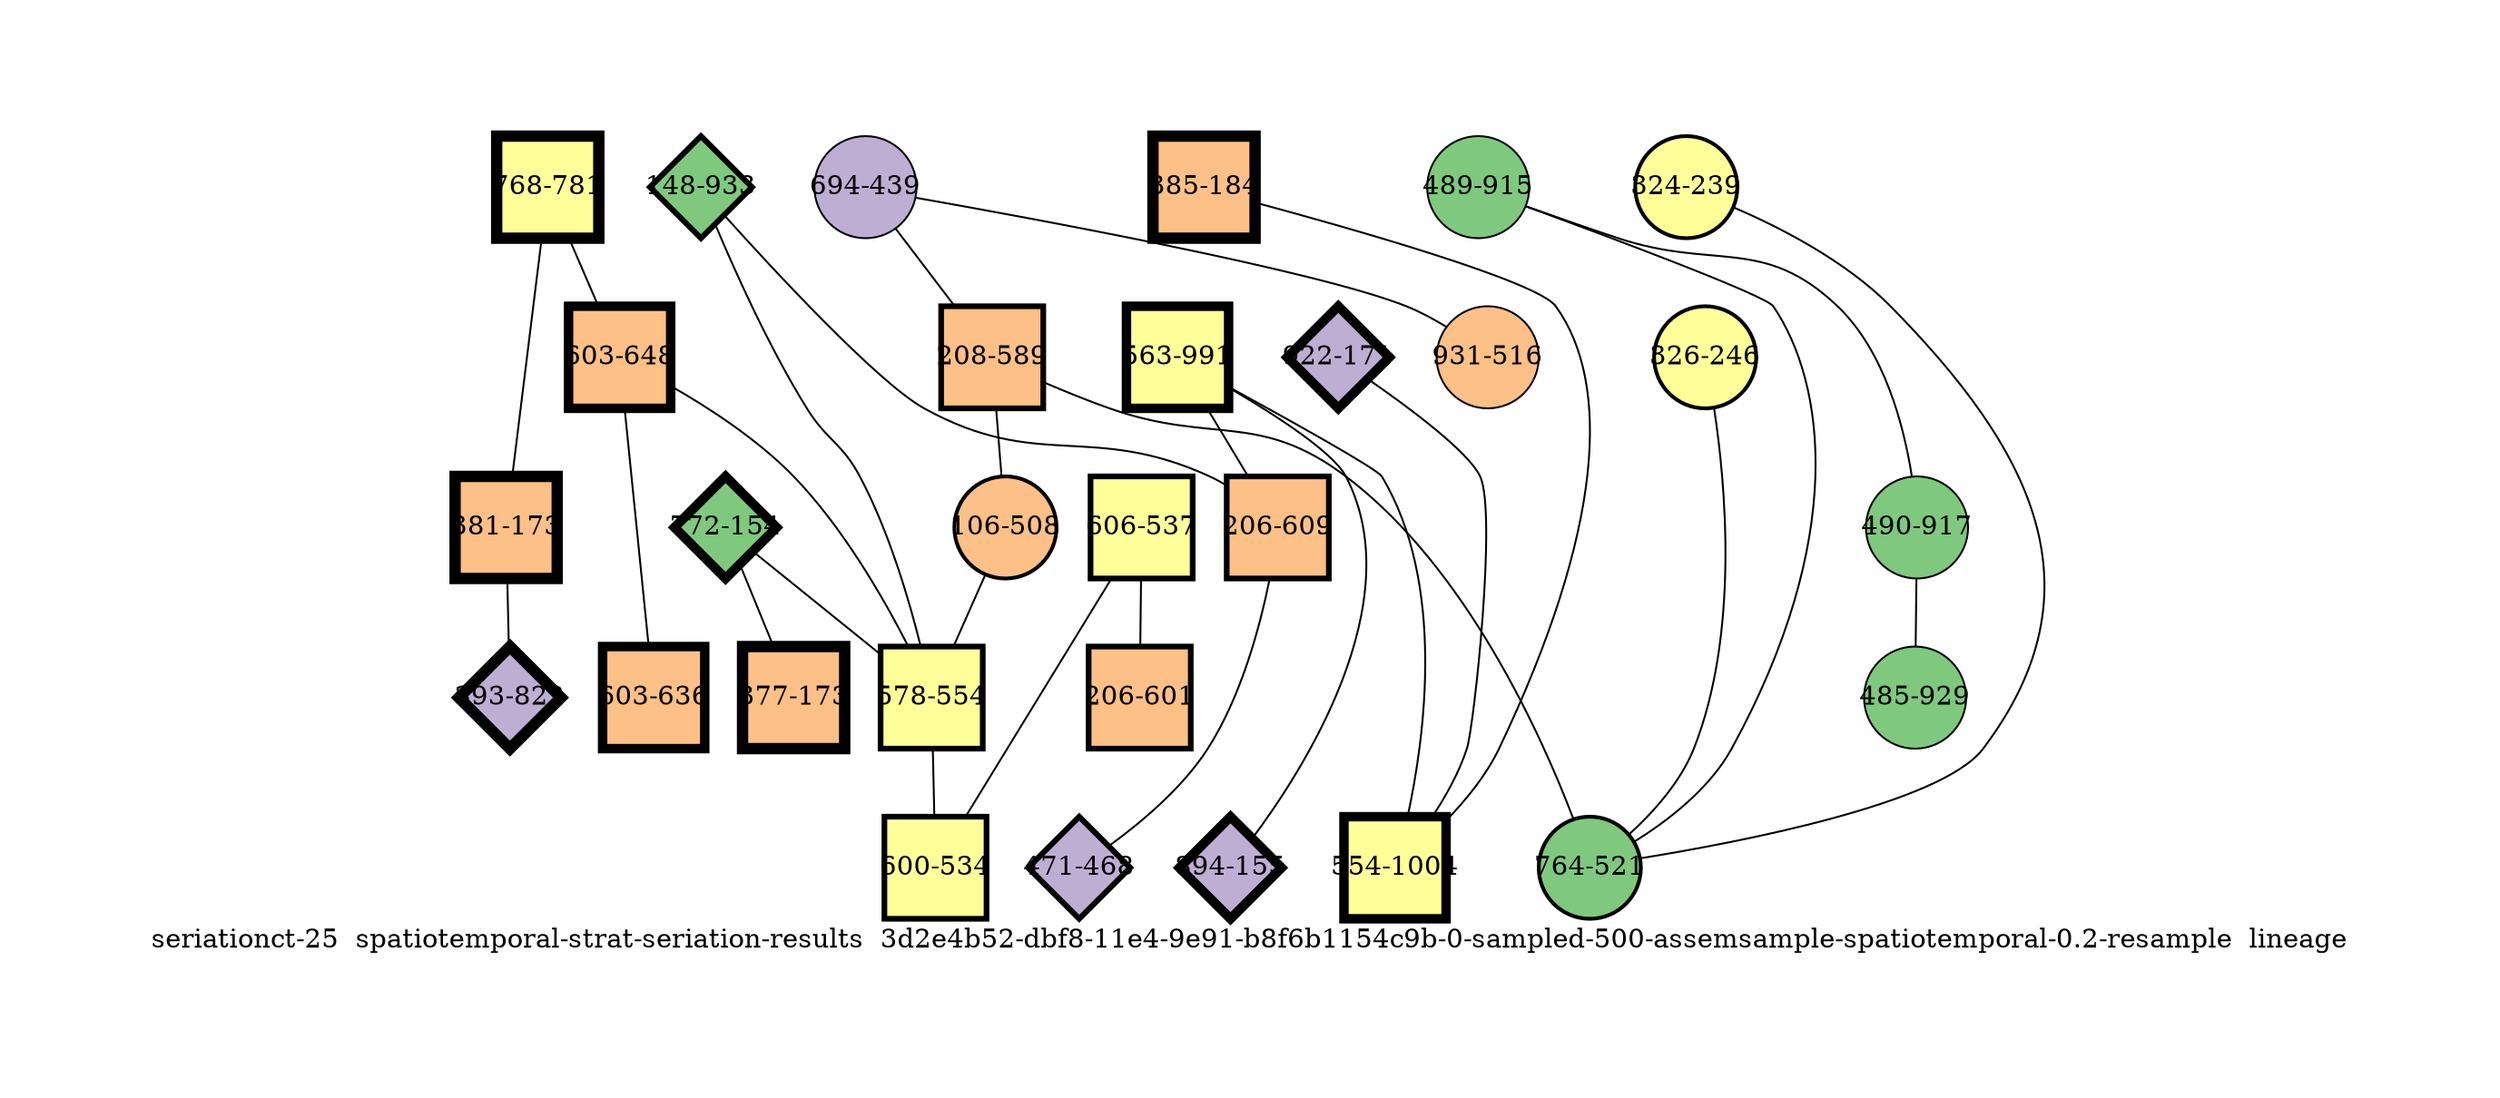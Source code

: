 strict graph "seriationct-25  spatiotemporal-strat-seriation-results  3d2e4b52-dbf8-11e4-9e91-b8f6b1154c9b-0-sampled-500-assemsample-spatiotemporal-0.2-resample  lineage" {
labelloc=b;
ratio=auto;
pad="1.0";
label="seriationct-25  spatiotemporal-strat-seriation-results  3d2e4b52-dbf8-11e4-9e91-b8f6b1154c9b-0-sampled-500-assemsample-spatiotemporal-0.2-resample  lineage";
node [width="0.75", style=filled, fixedsize=true, height="0.75", shape=circle, label=""];
0 [xCoordinate="781.0", appears_in_slice=6, yCoordinate="768.0", colorscheme=accent6, lineage_id=1, short_label="768-781", label="768-781", shape=square, cluster_id=3, fillcolor=4, size="500.0", id=0, penwidth="6.0"];
1 [xCoordinate="439.0", appears_in_slice=1, yCoordinate="694.0", colorscheme=accent6, lineage_id=0, short_label="694-439", label="694-439", shape=circle, cluster_id=1, fillcolor=2, size="500.0", id=1, penwidth="1.0"];
2 [xCoordinate="991.0", appears_in_slice=5, yCoordinate="563.0", colorscheme=accent6, lineage_id=1, short_label="563-991", label="563-991", shape=square, cluster_id=3, fillcolor=4, size="500.0", id=2, penwidth="5.0"];
3 [xCoordinate="915.0", appears_in_slice=1, yCoordinate="489.0", colorscheme=accent6, lineage_id=0, short_label="489-915", label="489-915", shape=circle, cluster_id=0, fillcolor=1, size="500.0", id=3, penwidth="1.0"];
4 [xCoordinate="648.0", appears_in_slice=5, yCoordinate="603.0", colorscheme=accent6, lineage_id=1, short_label="603-648", label="603-648", shape=square, cluster_id=2, fillcolor=3, size="500.0", id=4, penwidth="5.0"];
5 [xCoordinate="239.0", appears_in_slice=2, yCoordinate="324.0", colorscheme=accent6, lineage_id=0, short_label="324-239", label="324-239", shape=circle, cluster_id=3, fillcolor=4, size="500.0", id=5, penwidth="2.0"];
6 [xCoordinate="933.0", appears_in_slice=3, yCoordinate="148.0", colorscheme=accent6, lineage_id=2, short_label="148-933", label="148-933", shape=diamond, cluster_id=0, fillcolor=1, size="500.0", id=19, penwidth="3.0"];
7 [xCoordinate="609.0", appears_in_slice=3, yCoordinate="206.0", colorscheme=accent6, lineage_id=1, short_label="206-609", label="206-609", shape=square, cluster_id=2, fillcolor=3, size="500.0", id=7, penwidth="3.0"];
8 [xCoordinate="154.0", appears_in_slice=5, yCoordinate="772.0", colorscheme=accent6, lineage_id=2, short_label="772-154", label="772-154", shape=diamond, cluster_id=0, fillcolor=1, size="500.0", id=8, penwidth="5.0"];
9 [xCoordinate="589.0", appears_in_slice=3, yCoordinate="208.0", colorscheme=accent6, lineage_id=1, short_label="208-589", label="208-589", shape=square, cluster_id=2, fillcolor=3, size="500.0", id=9, penwidth="3.0"];
10 [xCoordinate="246.0", appears_in_slice=2, yCoordinate="326.0", colorscheme=accent6, lineage_id=0, short_label="326-246", label="326-246", shape=circle, cluster_id=3, fillcolor=4, size="500.0", id=10, penwidth="2.0"];
11 [xCoordinate="917.0", appears_in_slice=1, yCoordinate="490.0", colorscheme=accent6, lineage_id=0, short_label="490-917", label="490-917", shape=circle, cluster_id=0, fillcolor=1, size="500.0", id=11, penwidth="1.0"];
12 [xCoordinate="184.0", appears_in_slice=6, yCoordinate="385.0", colorscheme=accent6, lineage_id=1, short_label="385-184", label="385-184", shape=square, cluster_id=2, fillcolor=3, size="500.0", id=12, penwidth="6.0"];
13 [xCoordinate="171.0", appears_in_slice=5, yCoordinate="922.0", colorscheme=accent6, lineage_id=2, short_label="922-171", label="922-171", shape=diamond, cluster_id=1, fillcolor=2, size="500.0", id=13, penwidth="5.0"];
14 [xCoordinate="508.0", appears_in_slice=2, yCoordinate="106.0", colorscheme=accent6, lineage_id=0, short_label="106-508", label="106-508", shape=circle, cluster_id=2, fillcolor=3, size="500.0", id=14, penwidth="2.0"];
15 [xCoordinate="516.0", appears_in_slice=1, yCoordinate="931.0", colorscheme=accent6, lineage_id=0, short_label="931-516", label="931-516", shape=circle, cluster_id=2, fillcolor=3, size="500.0", id=15, penwidth="1.0"];
16 [xCoordinate="554.0", appears_in_slice=3, yCoordinate="578.0", colorscheme=accent6, lineage_id=1, short_label="578-554", label="578-554", shape=square, cluster_id=3, fillcolor=4, size="500.0", id=16, penwidth="3.0"];
17 [xCoordinate="929.0", appears_in_slice=1, yCoordinate="485.0", colorscheme=accent6, lineage_id=0, short_label="485-929", label="485-929", shape=circle, cluster_id=0, fillcolor=1, size="500.0", id=17, penwidth="1.0"];
18 [xCoordinate="173.0", appears_in_slice=6, yCoordinate="381.0", colorscheme=accent6, lineage_id=1, short_label="381-173", label="381-173", shape=square, cluster_id=2, fillcolor=3, size="500.0", id=18, penwidth="6.0"];
19 [xCoordinate="173.0", appears_in_slice=6, yCoordinate="377.0", colorscheme=accent6, lineage_id=1, short_label="377-173", label="377-173", shape=square, cluster_id=2, fillcolor=3, size="500.0", id=6, penwidth="6.0"];
20 [xCoordinate="537.0", appears_in_slice=3, yCoordinate="606.0", colorscheme=accent6, lineage_id=1, short_label="606-537", label="606-537", shape=square, cluster_id=3, fillcolor=4, size="500.0", id=20, penwidth="3.0"];
21 [xCoordinate="636.0", appears_in_slice=5, yCoordinate="603.0", colorscheme=accent6, lineage_id=1, short_label="603-636", label="603-636", shape=square, cluster_id=2, fillcolor=3, size="500.0", id=21, penwidth="5.0"];
22 [xCoordinate="534.0", appears_in_slice=3, yCoordinate="600.0", colorscheme=accent6, lineage_id=1, short_label="600-534", label="600-534", shape=square, cluster_id=3, fillcolor=4, size="500.0", id=22, penwidth="3.0"];
23 [xCoordinate="155.0", appears_in_slice=5, yCoordinate="894.0", colorscheme=accent6, lineage_id=2, short_label="894-155", label="894-155", shape=diamond, cluster_id=1, fillcolor=2, size="500.0", id=23, penwidth="5.0"];
24 [xCoordinate="1004.0", appears_in_slice=5, yCoordinate="554.0", colorscheme=accent6, lineage_id=1, short_label="554-1004", label="554-1004", shape=square, cluster_id=3, fillcolor=4, size="500.0", id=24, penwidth="5.0"];
25 [xCoordinate="822.0", appears_in_slice=6, yCoordinate="393.0", colorscheme=accent6, lineage_id=2, short_label="393-822", label="393-822", shape=diamond, cluster_id=1, fillcolor=2, size="500.0", id=25, penwidth="6.0"];
26 [xCoordinate="521.0", appears_in_slice=2, yCoordinate="764.0", colorscheme=accent6, lineage_id=0, short_label="764-521", label="764-521", shape=circle, cluster_id=0, fillcolor=1, size="500.0", id=26, penwidth="2.0"];
27 [xCoordinate="468.0", appears_in_slice=3, yCoordinate="471.0", colorscheme=accent6, lineage_id=2, short_label="471-468", label="471-468", shape=diamond, cluster_id=1, fillcolor=2, size="500.0", id=27, penwidth="3.0"];
28 [xCoordinate="601.0", appears_in_slice=3, yCoordinate="206.0", colorscheme=accent6, lineage_id=1, short_label="206-601", label="206-601", shape=square, cluster_id=2, fillcolor=3, size="500.0", id=28, penwidth="3.0"];
0 -- 18  [inverseweight="18.7382922249", weight="0.0533666562565"];
0 -- 4  [inverseweight="1.44153888111", weight="0.693703106523"];
1 -- 9  [inverseweight="3.01489418872", weight="0.331686599066"];
1 -- 15  [inverseweight="8.64643079833", weight="0.115654658358"];
2 -- 24  [inverseweight="20.1129496677", weight="0.0497192115786"];
2 -- 7  [inverseweight="3.02669205332", weight="0.330393704541"];
2 -- 23  [inverseweight="21.7597069945", weight="0.0459565011723"];
3 -- 26  [inverseweight="3.50448159305", weight="0.285348909232"];
3 -- 11  [inverseweight="2.11910068853", weight="0.471898294127"];
4 -- 16  [inverseweight="1.31810091541", weight="0.75866725249"];
4 -- 21  [inverseweight="15.1864184808", weight="0.0658483105326"];
5 -- 26  [inverseweight="24.4557994022", weight="0.0408900966005"];
6 -- 16  [inverseweight="2.65402352392", weight="0.376786411645"];
6 -- 7  [inverseweight="106.600358178", weight="0.00938083151965"];
7 -- 27  [inverseweight="31.3727902569", weight="0.031874754901"];
8 -- 16  [inverseweight="1.83868269241", weight="0.543867630954"];
8 -- 19  [inverseweight="1.39669163614", weight="0.715977653283"];
9 -- 26  [inverseweight="2.793252501", weight="0.358005586549"];
9 -- 14  [inverseweight="4.42737999118", weight="0.22586721763"];
10 -- 26  [inverseweight="11.8511365785", weight="0.0843800924389"];
11 -- 17  [inverseweight="23.7289498938", weight="0.0421426150114"];
12 -- 24  [inverseweight="3.22869711036", weight="0.309722456403"];
13 -- 24  [inverseweight="20.0160192256", weight="0.0499599839872"];
14 -- 16  [inverseweight="2.01459011471", weight="0.496378887545"];
16 -- 22  [inverseweight="1.69589965867", weight="0.589657527723"];
18 -- 25  [inverseweight="25.8543844998", weight="0.0386781592116"];
20 -- 28  [inverseweight="18.6858773188", weight="0.053516352641"];
20 -- 22  [inverseweight="26.7261241912", weight="0.0374165738677"];
}
